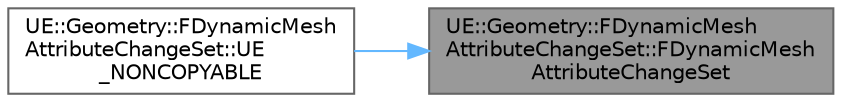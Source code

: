 digraph "UE::Geometry::FDynamicMeshAttributeChangeSet::FDynamicMeshAttributeChangeSet"
{
 // INTERACTIVE_SVG=YES
 // LATEX_PDF_SIZE
  bgcolor="transparent";
  edge [fontname=Helvetica,fontsize=10,labelfontname=Helvetica,labelfontsize=10];
  node [fontname=Helvetica,fontsize=10,shape=box,height=0.2,width=0.4];
  rankdir="RL";
  Node1 [id="Node000001",label="UE::Geometry::FDynamicMesh\lAttributeChangeSet::FDynamicMesh\lAttributeChangeSet",height=0.2,width=0.4,color="gray40", fillcolor="grey60", style="filled", fontcolor="black",tooltip=" "];
  Node1 -> Node2 [id="edge1_Node000001_Node000002",dir="back",color="steelblue1",style="solid",tooltip=" "];
  Node2 [id="Node000002",label="UE::Geometry::FDynamicMesh\lAttributeChangeSet::UE\l_NONCOPYABLE",height=0.2,width=0.4,color="grey40", fillcolor="white", style="filled",URL="$d1/dfe/classUE_1_1Geometry_1_1FDynamicMeshAttributeChangeSet.html#a3e949bd4338ed030bc20721e083f8200",tooltip=" "];
}
